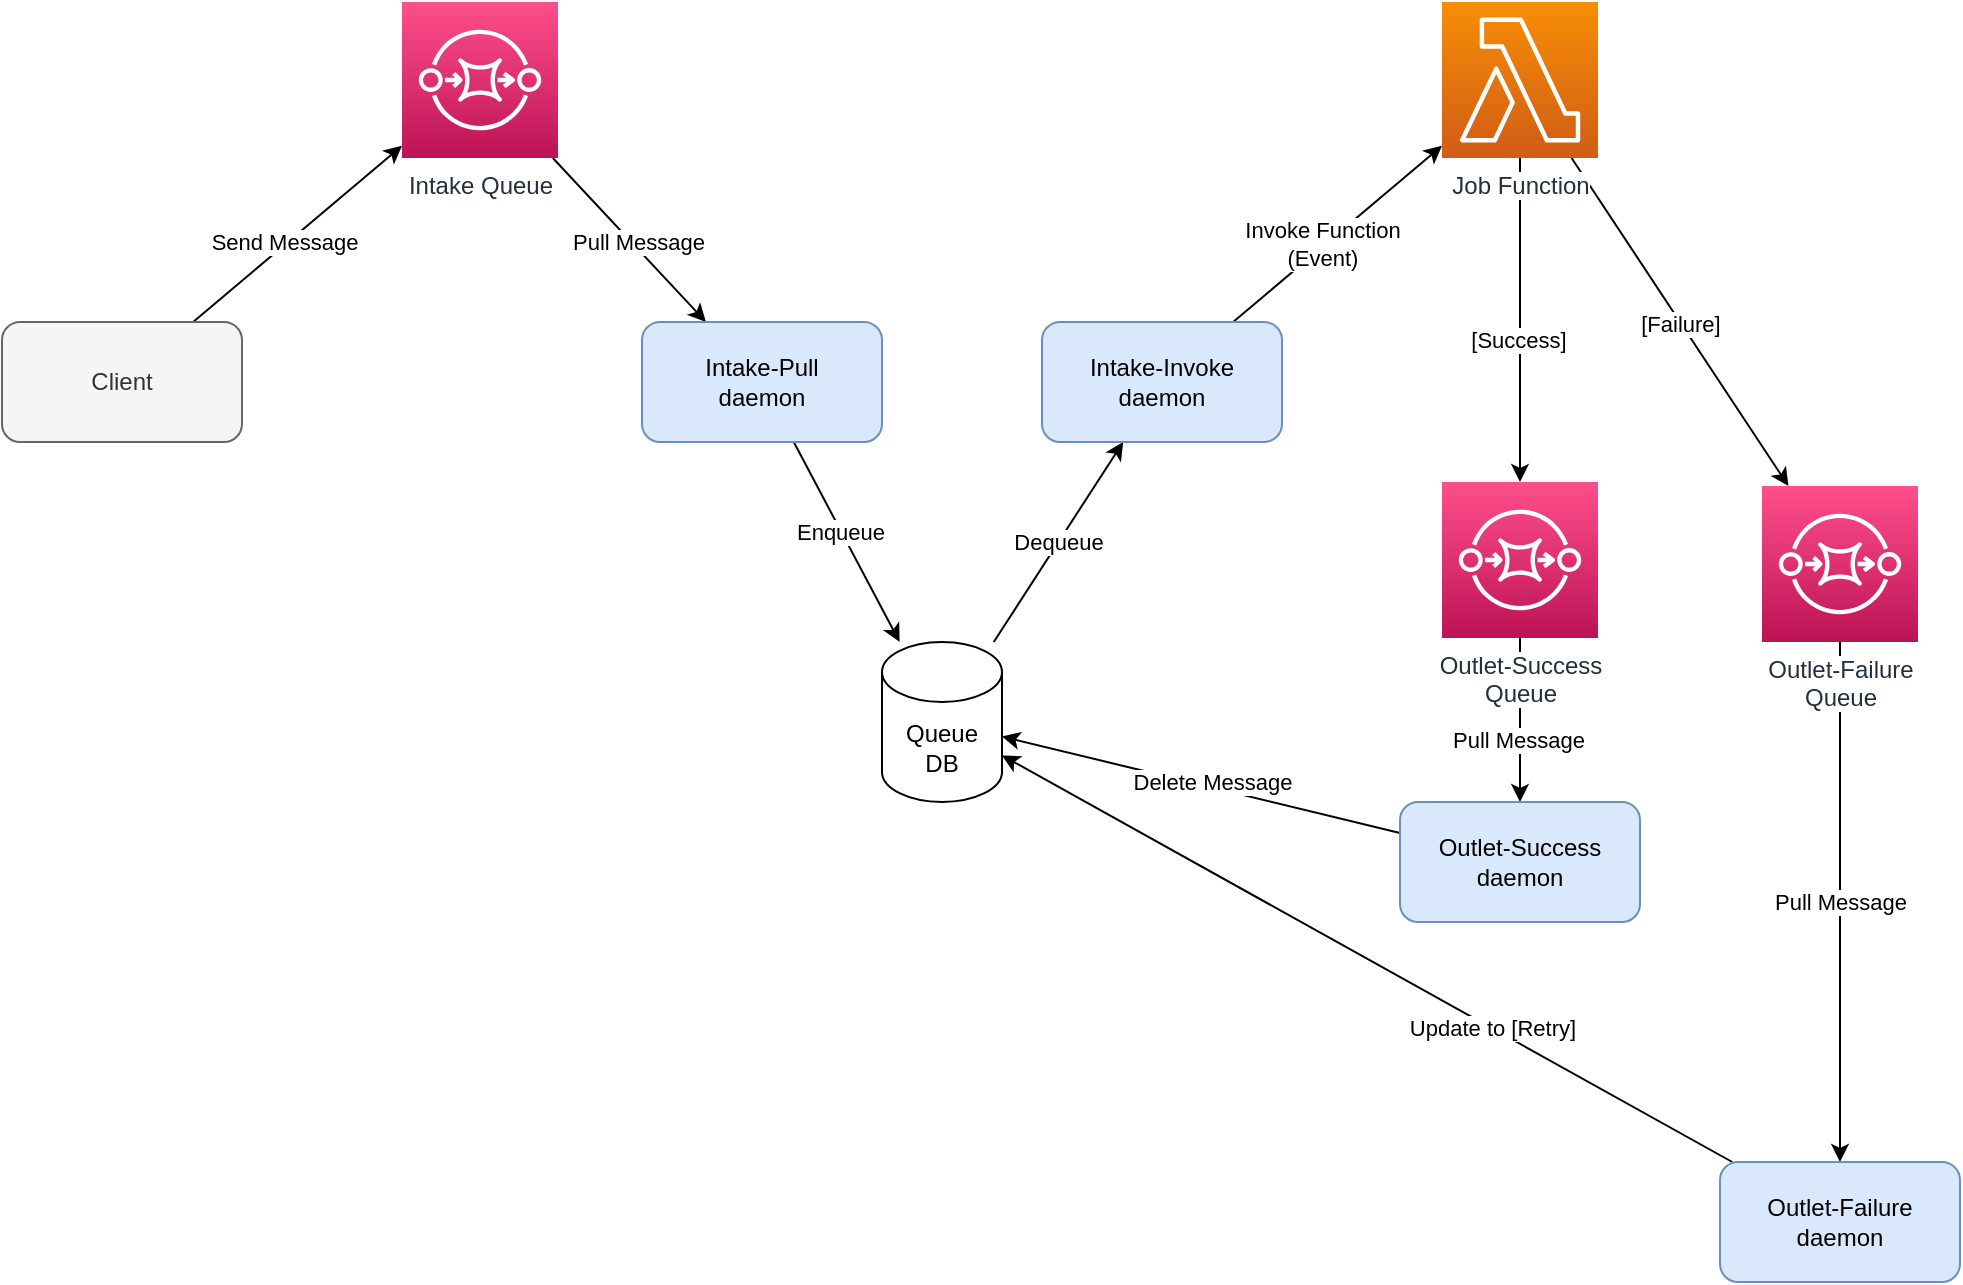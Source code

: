 <mxfile version="21.1.2" type="device">
  <diagram id="mxVrkepGvQhO2i_dYuH9" name="ページ1">
    <mxGraphModel dx="984" dy="667" grid="1" gridSize="10" guides="1" tooltips="1" connect="1" arrows="1" fold="1" page="1" pageScale="1" pageWidth="1169" pageHeight="827" math="0" shadow="0">
      <root>
        <mxCell id="0" />
        <mxCell id="1" parent="0" />
        <mxCell id="HZb5ogPzErYhzc3wcaVC-30" style="edgeStyle=none;rounded=0;orthogonalLoop=1;jettySize=auto;html=1;" parent="1" source="HZb5ogPzErYhzc3wcaVC-1" target="HZb5ogPzErYhzc3wcaVC-12" edge="1">
          <mxGeometry relative="1" as="geometry" />
        </mxCell>
        <mxCell id="HZb5ogPzErYhzc3wcaVC-31" value="Pull Message" style="edgeLabel;html=1;align=center;verticalAlign=middle;resizable=0;points=[];" parent="HZb5ogPzErYhzc3wcaVC-30" vertex="1" connectable="0">
          <mxGeometry x="-0.013" y="4" relative="1" as="geometry">
            <mxPoint x="2" y="4" as="offset" />
          </mxGeometry>
        </mxCell>
        <mxCell id="HZb5ogPzErYhzc3wcaVC-1" value="&lt;span style=&quot;background-color: rgb(255, 255, 255);&quot;&gt;Intake Queue&lt;/span&gt;" style="sketch=0;points=[[0,0,0],[0.25,0,0],[0.5,0,0],[0.75,0,0],[1,0,0],[0,1,0],[0.25,1,0],[0.5,1,0],[0.75,1,0],[1,1,0],[0,0.25,0],[0,0.5,0],[0,0.75,0],[1,0.25,0],[1,0.5,0],[1,0.75,0]];outlineConnect=0;fontColor=#232F3E;gradientColor=#FF4F8B;gradientDirection=north;fillColor=#BC1356;strokeColor=#ffffff;dashed=0;verticalLabelPosition=bottom;verticalAlign=top;align=center;html=1;fontSize=12;fontStyle=0;aspect=fixed;shape=mxgraph.aws4.resourceIcon;resIcon=mxgraph.aws4.sqs;" parent="1" vertex="1">
          <mxGeometry x="240" y="120" width="78" height="78" as="geometry" />
        </mxCell>
        <mxCell id="HZb5ogPzErYhzc3wcaVC-28" style="edgeStyle=none;rounded=0;orthogonalLoop=1;jettySize=auto;html=1;" parent="1" source="HZb5ogPzErYhzc3wcaVC-8" target="HZb5ogPzErYhzc3wcaVC-1" edge="1">
          <mxGeometry relative="1" as="geometry" />
        </mxCell>
        <mxCell id="HZb5ogPzErYhzc3wcaVC-29" value="Send Message" style="edgeLabel;html=1;align=center;verticalAlign=middle;resizable=0;points=[];" parent="HZb5ogPzErYhzc3wcaVC-28" vertex="1" connectable="0">
          <mxGeometry x="-0.25" y="-3" relative="1" as="geometry">
            <mxPoint x="4" y="-10" as="offset" />
          </mxGeometry>
        </mxCell>
        <mxCell id="HZb5ogPzErYhzc3wcaVC-8" value="Client" style="rounded=1;whiteSpace=wrap;html=1;fillColor=#f5f5f5;fontColor=#333333;strokeColor=#666666;" parent="1" vertex="1">
          <mxGeometry x="40" y="280" width="120" height="60" as="geometry" />
        </mxCell>
        <mxCell id="HZb5ogPzErYhzc3wcaVC-32" style="edgeStyle=none;rounded=0;orthogonalLoop=1;jettySize=auto;html=1;" parent="1" source="HZb5ogPzErYhzc3wcaVC-12" target="HZb5ogPzErYhzc3wcaVC-17" edge="1">
          <mxGeometry relative="1" as="geometry" />
        </mxCell>
        <mxCell id="HZb5ogPzErYhzc3wcaVC-33" value="Enqueue" style="edgeLabel;html=1;align=center;verticalAlign=middle;resizable=0;points=[];" parent="HZb5ogPzErYhzc3wcaVC-32" vertex="1" connectable="0">
          <mxGeometry x="-0.114" y="-1" relative="1" as="geometry">
            <mxPoint as="offset" />
          </mxGeometry>
        </mxCell>
        <mxCell id="HZb5ogPzErYhzc3wcaVC-12" value="Intake-Pull&lt;br&gt;daemon" style="rounded=1;whiteSpace=wrap;html=1;fillColor=#dae8fc;strokeColor=#6c8ebf;" parent="1" vertex="1">
          <mxGeometry x="360" y="280" width="120" height="60" as="geometry" />
        </mxCell>
        <mxCell id="HZb5ogPzErYhzc3wcaVC-34" value="Dequeue" style="edgeStyle=none;rounded=0;orthogonalLoop=1;jettySize=auto;html=1;" parent="1" source="HZb5ogPzErYhzc3wcaVC-17" target="HZb5ogPzErYhzc3wcaVC-19" edge="1">
          <mxGeometry relative="1" as="geometry" />
        </mxCell>
        <mxCell id="HZb5ogPzErYhzc3wcaVC-17" value="Queue&lt;br&gt;DB" style="shape=cylinder3;whiteSpace=wrap;html=1;boundedLbl=1;backgroundOutline=1;size=15;" parent="1" vertex="1">
          <mxGeometry x="480" y="440" width="60" height="80" as="geometry" />
        </mxCell>
        <mxCell id="HZb5ogPzErYhzc3wcaVC-27" style="edgeStyle=none;rounded=0;orthogonalLoop=1;jettySize=auto;html=1;" parent="1" source="HZb5ogPzErYhzc3wcaVC-19" target="HZb5ogPzErYhzc3wcaVC-22" edge="1">
          <mxGeometry relative="1" as="geometry" />
        </mxCell>
        <mxCell id="HZb5ogPzErYhzc3wcaVC-37" value="Invoke Function&lt;br&gt;(Event)" style="edgeLabel;html=1;align=center;verticalAlign=middle;resizable=0;points=[];" parent="HZb5ogPzErYhzc3wcaVC-27" vertex="1" connectable="0">
          <mxGeometry x="0.076" relative="1" as="geometry">
            <mxPoint x="-12" y="8" as="offset" />
          </mxGeometry>
        </mxCell>
        <mxCell id="HZb5ogPzErYhzc3wcaVC-19" value="Intake-Invoke&lt;br&gt;daemon" style="rounded=1;whiteSpace=wrap;html=1;fillColor=#dae8fc;strokeColor=#6c8ebf;" parent="1" vertex="1">
          <mxGeometry x="560" y="280" width="120" height="60" as="geometry" />
        </mxCell>
        <mxCell id="HZb5ogPzErYhzc3wcaVC-39" style="edgeStyle=none;rounded=0;orthogonalLoop=1;jettySize=auto;html=1;" parent="1" source="HZb5ogPzErYhzc3wcaVC-22" target="HZb5ogPzErYhzc3wcaVC-38" edge="1">
          <mxGeometry relative="1" as="geometry" />
        </mxCell>
        <mxCell id="HZb5ogPzErYhzc3wcaVC-45" value="[Success]" style="edgeLabel;html=1;align=center;verticalAlign=middle;resizable=0;points=[];" parent="HZb5ogPzErYhzc3wcaVC-39" vertex="1" connectable="0">
          <mxGeometry x="0.123" y="-1" relative="1" as="geometry">
            <mxPoint as="offset" />
          </mxGeometry>
        </mxCell>
        <mxCell id="HZb5ogPzErYhzc3wcaVC-41" value="[Failure]" style="edgeStyle=none;rounded=0;orthogonalLoop=1;jettySize=auto;html=1;" parent="1" source="HZb5ogPzErYhzc3wcaVC-22" target="HZb5ogPzErYhzc3wcaVC-40" edge="1">
          <mxGeometry x="0.008" relative="1" as="geometry">
            <mxPoint as="offset" />
          </mxGeometry>
        </mxCell>
        <mxCell id="HZb5ogPzErYhzc3wcaVC-22" value="&lt;span style=&quot;background-color: rgb(255, 255, 255);&quot;&gt;Job Function&lt;/span&gt;" style="sketch=0;points=[[0,0,0],[0.25,0,0],[0.5,0,0],[0.75,0,0],[1,0,0],[0,1,0],[0.25,1,0],[0.5,1,0],[0.75,1,0],[1,1,0],[0,0.25,0],[0,0.5,0],[0,0.75,0],[1,0.25,0],[1,0.5,0],[1,0.75,0]];outlineConnect=0;fontColor=#232F3E;gradientColor=#F78E04;gradientDirection=north;fillColor=#D05C17;strokeColor=#ffffff;dashed=0;verticalLabelPosition=bottom;verticalAlign=top;align=center;html=1;fontSize=12;fontStyle=0;aspect=fixed;shape=mxgraph.aws4.resourceIcon;resIcon=mxgraph.aws4.lambda;" parent="1" vertex="1">
          <mxGeometry x="760" y="120" width="78" height="78" as="geometry" />
        </mxCell>
        <mxCell id="UKIermQNzph6TnSPJj98-7" style="edgeStyle=none;rounded=0;orthogonalLoop=1;jettySize=auto;html=1;" parent="1" source="HZb5ogPzErYhzc3wcaVC-38" target="UKIermQNzph6TnSPJj98-1" edge="1">
          <mxGeometry relative="1" as="geometry" />
        </mxCell>
        <mxCell id="UKIermQNzph6TnSPJj98-9" value="Pull Message" style="edgeLabel;html=1;align=center;verticalAlign=middle;resizable=0;points=[];" parent="UKIermQNzph6TnSPJj98-7" vertex="1" connectable="0">
          <mxGeometry x="0.244" y="-1" relative="1" as="geometry">
            <mxPoint as="offset" />
          </mxGeometry>
        </mxCell>
        <mxCell id="HZb5ogPzErYhzc3wcaVC-38" value="&lt;span style=&quot;background-color: rgb(255, 255, 255);&quot;&gt;Outlet-Success&lt;br&gt;Queue&lt;/span&gt;" style="sketch=0;points=[[0,0,0],[0.25,0,0],[0.5,0,0],[0.75,0,0],[1,0,0],[0,1,0],[0.25,1,0],[0.5,1,0],[0.75,1,0],[1,1,0],[0,0.25,0],[0,0.5,0],[0,0.75,0],[1,0.25,0],[1,0.5,0],[1,0.75,0]];outlineConnect=0;fontColor=#232F3E;gradientColor=#FF4F8B;gradientDirection=north;fillColor=#BC1356;strokeColor=#ffffff;dashed=0;verticalLabelPosition=bottom;verticalAlign=top;align=center;html=1;fontSize=12;fontStyle=0;aspect=fixed;shape=mxgraph.aws4.resourceIcon;resIcon=mxgraph.aws4.sqs;" parent="1" vertex="1">
          <mxGeometry x="760" y="360" width="78" height="78" as="geometry" />
        </mxCell>
        <mxCell id="UKIermQNzph6TnSPJj98-8" value="Pull Message" style="edgeStyle=none;rounded=0;orthogonalLoop=1;jettySize=auto;html=1;" parent="1" source="HZb5ogPzErYhzc3wcaVC-40" target="UKIermQNzph6TnSPJj98-2" edge="1">
          <mxGeometry relative="1" as="geometry" />
        </mxCell>
        <mxCell id="HZb5ogPzErYhzc3wcaVC-40" value="&lt;span style=&quot;background-color: rgb(255, 255, 255);&quot;&gt;Outlet-Failure&lt;br&gt;Queue&lt;/span&gt;" style="sketch=0;points=[[0,0,0],[0.25,0,0],[0.5,0,0],[0.75,0,0],[1,0,0],[0,1,0],[0.25,1,0],[0.5,1,0],[0.75,1,0],[1,1,0],[0,0.25,0],[0,0.5,0],[0,0.75,0],[1,0.25,0],[1,0.5,0],[1,0.75,0]];outlineConnect=0;fontColor=#232F3E;gradientColor=#FF4F8B;gradientDirection=north;fillColor=#BC1356;strokeColor=#ffffff;dashed=0;verticalLabelPosition=bottom;verticalAlign=top;align=center;html=1;fontSize=12;fontStyle=0;aspect=fixed;shape=mxgraph.aws4.resourceIcon;resIcon=mxgraph.aws4.sqs;" parent="1" vertex="1">
          <mxGeometry x="920" y="362" width="78" height="78" as="geometry" />
        </mxCell>
        <mxCell id="UKIermQNzph6TnSPJj98-5" style="edgeStyle=none;rounded=0;orthogonalLoop=1;jettySize=auto;html=1;" parent="1" source="UKIermQNzph6TnSPJj98-1" target="HZb5ogPzErYhzc3wcaVC-17" edge="1">
          <mxGeometry relative="1" as="geometry" />
        </mxCell>
        <mxCell id="UKIermQNzph6TnSPJj98-10" value="Delete Message" style="edgeLabel;html=1;align=center;verticalAlign=middle;resizable=0;points=[];" parent="UKIermQNzph6TnSPJj98-5" vertex="1" connectable="0">
          <mxGeometry x="-0.049" y="-3" relative="1" as="geometry">
            <mxPoint as="offset" />
          </mxGeometry>
        </mxCell>
        <mxCell id="UKIermQNzph6TnSPJj98-1" value="Outlet-Success&lt;br&gt;daemon" style="rounded=1;whiteSpace=wrap;html=1;fillColor=#dae8fc;strokeColor=#6c8ebf;" parent="1" vertex="1">
          <mxGeometry x="739" y="520" width="120" height="60" as="geometry" />
        </mxCell>
        <mxCell id="UKIermQNzph6TnSPJj98-6" style="edgeStyle=none;rounded=0;orthogonalLoop=1;jettySize=auto;html=1;" parent="1" source="UKIermQNzph6TnSPJj98-2" target="HZb5ogPzErYhzc3wcaVC-17" edge="1">
          <mxGeometry relative="1" as="geometry" />
        </mxCell>
        <mxCell id="UKIermQNzph6TnSPJj98-11" value="Update to [Retry]" style="edgeLabel;html=1;align=center;verticalAlign=middle;resizable=0;points=[];" parent="UKIermQNzph6TnSPJj98-6" vertex="1" connectable="0">
          <mxGeometry x="-0.342" relative="1" as="geometry">
            <mxPoint as="offset" />
          </mxGeometry>
        </mxCell>
        <mxCell id="UKIermQNzph6TnSPJj98-2" value="Outlet-Failure&lt;br&gt;daemon" style="rounded=1;whiteSpace=wrap;html=1;fillColor=#dae8fc;strokeColor=#6c8ebf;" parent="1" vertex="1">
          <mxGeometry x="899" y="700" width="120" height="60" as="geometry" />
        </mxCell>
      </root>
    </mxGraphModel>
  </diagram>
</mxfile>
